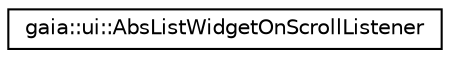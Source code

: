 digraph G
{
  edge [fontname="Helvetica",fontsize="10",labelfontname="Helvetica",labelfontsize="10"];
  node [fontname="Helvetica",fontsize="10",shape=record];
  rankdir=LR;
  Node1 [label="gaia::ui::AbsListWidgetOnScrollListener",height=0.2,width=0.4,color="black", fillcolor="white", style="filled",URL="$d6/dca/classgaia_1_1ui_1_1_abs_list_widget_on_scroll_listener.html"];
}
